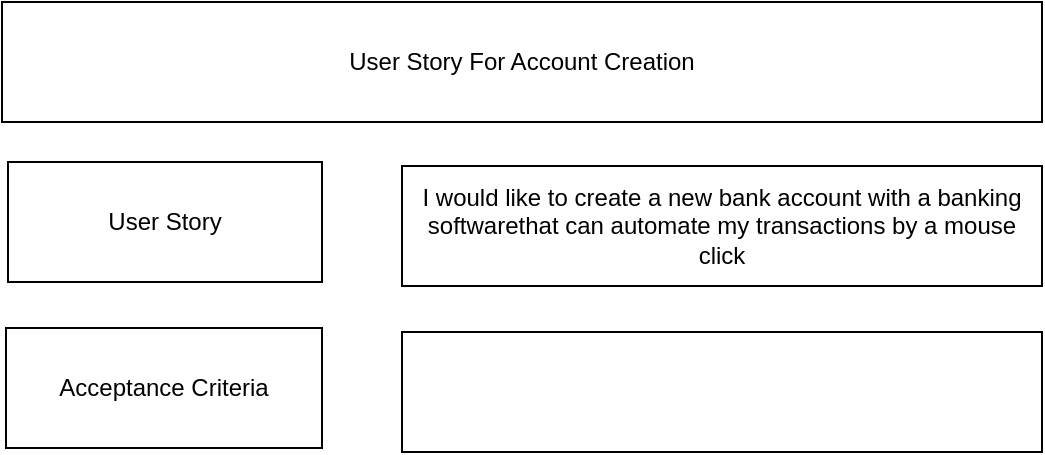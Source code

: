 <mxfile>
    <diagram id="byUNUkL-U52qNmG-NzL9" name="Page-1">
        <mxGraphModel dx="576" dy="480" grid="1" gridSize="10" guides="1" tooltips="1" connect="1" arrows="1" fold="1" page="1" pageScale="1" pageWidth="850" pageHeight="1100" math="0" shadow="0">
            <root>
                <mxCell id="0"/>
                <mxCell id="1" parent="0"/>
                <mxCell id="2" value="User Story For Account Creation" style="rounded=0;whiteSpace=wrap;html=1;" vertex="1" parent="1">
                    <mxGeometry x="40" y="39" width="520" height="60" as="geometry"/>
                </mxCell>
                <mxCell id="3" value="Acceptance Criteria" style="rounded=0;whiteSpace=wrap;html=1;" vertex="1" parent="1">
                    <mxGeometry x="42" y="202" width="158" height="60" as="geometry"/>
                </mxCell>
                <mxCell id="4" value="" style="rounded=0;whiteSpace=wrap;html=1;" vertex="1" parent="1">
                    <mxGeometry x="240" y="204" width="320" height="60" as="geometry"/>
                </mxCell>
                <mxCell id="5" value="I would like to create a new bank account with a banking softwarethat can automate my transactions by a mouse click" style="rounded=0;whiteSpace=wrap;html=1;" vertex="1" parent="1">
                    <mxGeometry x="240" y="121" width="320" height="60" as="geometry"/>
                </mxCell>
                <mxCell id="6" value="User Story" style="rounded=0;whiteSpace=wrap;html=1;" vertex="1" parent="1">
                    <mxGeometry x="43" y="119" width="157" height="60" as="geometry"/>
                </mxCell>
            </root>
        </mxGraphModel>
    </diagram>
</mxfile>